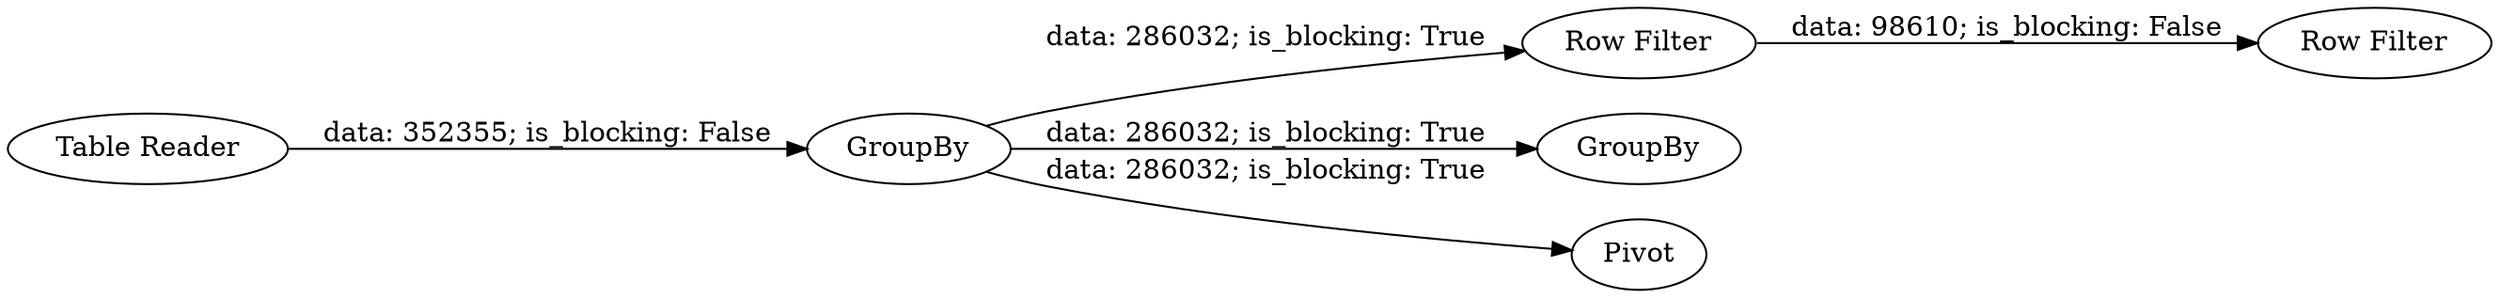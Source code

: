 digraph {
	"-307167153181176590_5" [label="Row Filter"]
	"-307167153181176590_2" [label=GroupBy]
	"-307167153181176590_6" [label="Row Filter"]
	"-307167153181176590_3" [label=GroupBy]
	"-307167153181176590_1" [label="Table Reader"]
	"-307167153181176590_4" [label=Pivot]
	"-307167153181176590_1" -> "-307167153181176590_2" [label="data: 352355; is_blocking: False"]
	"-307167153181176590_2" -> "-307167153181176590_4" [label="data: 286032; is_blocking: True"]
	"-307167153181176590_2" -> "-307167153181176590_3" [label="data: 286032; is_blocking: True"]
	"-307167153181176590_2" -> "-307167153181176590_5" [label="data: 286032; is_blocking: True"]
	"-307167153181176590_5" -> "-307167153181176590_6" [label="data: 98610; is_blocking: False"]
	rankdir=LR
}
